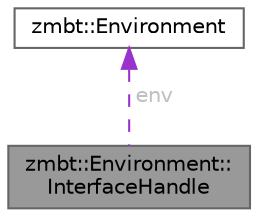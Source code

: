 digraph "zmbt::Environment::InterfaceHandle"
{
 // LATEX_PDF_SIZE
  bgcolor="transparent";
  edge [fontname=Helvetica,fontsize=10,labelfontname=Helvetica,labelfontsize=10];
  node [fontname=Helvetica,fontsize=10,shape=box,height=0.2,width=0.4];
  Node1 [id="Node000001",label="zmbt::Environment::\lInterfaceHandle",height=0.2,width=0.4,color="gray40", fillcolor="grey60", style="filled", fontcolor="black",tooltip="Environment extension handling the interface data."];
  Node2 -> Node1 [id="edge1_Node000001_Node000002",dir="back",color="darkorchid3",style="dashed",tooltip=" ",label=" env",fontcolor="grey" ];
  Node2 [id="Node000002",label="zmbt::Environment",height=0.2,width=0.4,color="gray40", fillcolor="white", style="filled",URL="$classzmbt_1_1Environment.html",tooltip="Controlled environment data storage."];
}
